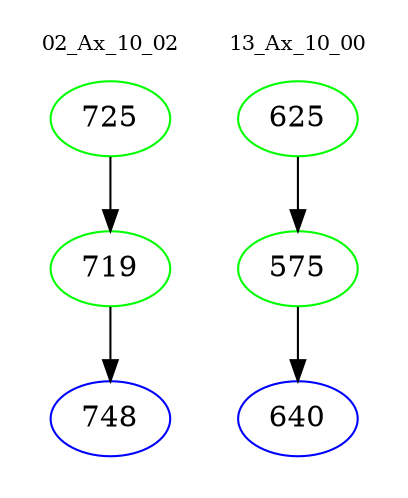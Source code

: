 digraph{
subgraph cluster_0 {
color = white
label = "02_Ax_10_02";
fontsize=10;
T0_725 [label="725", color="green"]
T0_725 -> T0_719 [color="black"]
T0_719 [label="719", color="green"]
T0_719 -> T0_748 [color="black"]
T0_748 [label="748", color="blue"]
}
subgraph cluster_1 {
color = white
label = "13_Ax_10_00";
fontsize=10;
T1_625 [label="625", color="green"]
T1_625 -> T1_575 [color="black"]
T1_575 [label="575", color="green"]
T1_575 -> T1_640 [color="black"]
T1_640 [label="640", color="blue"]
}
}

